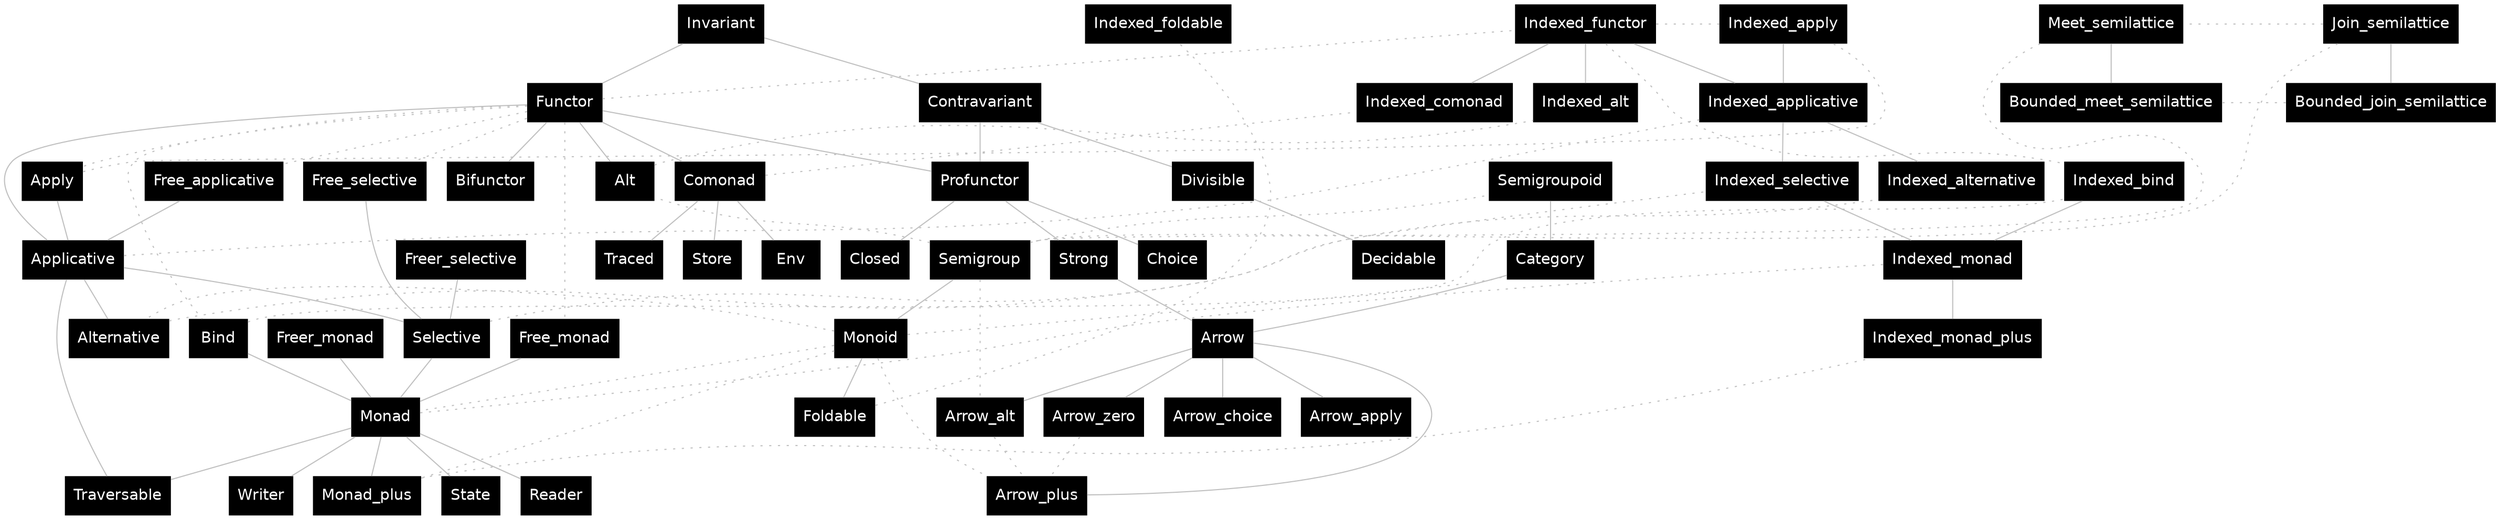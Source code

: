 graph {
        node [shape=plaintext; fontname = "Helvetica"; style=filled; fillcolor=black; fontcolor=white];
        edge [color = gray];

        Invariant;
        Invariant -- Functor;
        Invariant -- Contravariant;
        Contravariant;
        Divisible;
        Decidable;
        Functor -- Applicative -- Selective -- Monad;
        Functor -- Apply [style=dotted; arrowhead=none; constraint=false];
        Apply -- Applicative;
        Bind -- Monad;
        Functor -- Bind [style=dotted; arrowhead=none; constraint=false];
        Applicative -- Alternative;
        Monad -- Monad_plus;
        Functor -- Alt;
        Functor -- Comonad;

        Functor -- Indexed_functor [style=dotted; arrowhead=none; constraint=false];
        Alt -- Indexed_alt [style=dotted; arrowhead=none; constraint=false];
        Apply -- Indexed_apply [style=dotted; arrowhead=none; constraint=false];
        Applicative -- Indexed_applicative [style=dotted; arrowhead=none; constraint=false];
        Alternative -- Indexed_alternative [style=dotted; arrowhead=none; constraint=false];
        Selective -- Indexed_selective [style=dotted; arrowhead=none; constraint=false];
        Bind -- Indexed_bind [style=dotted; arrowhead=none; constraint=false];
        Monad -- Indexed_monad [style=dotted; arrowhead=none; constraint=false];
        Monad_plus -- Indexed_monad_plus [style=dotted; arrowhead=none; constraint=false];
        Comonad -- Indexed_comonad [style=dotted; arrowhead=none; constraint=false];
        Foldable -- Indexed_foldable [style=dotted; arrowhead=none; constraint=false];

        Indexed_functor -- Indexed_applicative -- Indexed_selective -- Indexed_monad;
        Indexed_functor -- Indexed_apply [style=dotted; arrowhead=none; constraint=false];
        Indexed_apply -- Indexed_applicative;
        Indexed_bind -- Indexed_monad;
        Indexed_functor -- Indexed_bind [style=dotted; arrowhead=none; constraint=false];
        Indexed_applicative -- Indexed_alternative;
        Indexed_monad -- Indexed_monad_plus;
        Indexed_functor -- Indexed_alt;
        Indexed_functor -- Indexed_comonad;
        
        Semigroup -- Monoid;
        Monoid -- Alternative [style=dotted; arrowhead=none; constraint=false];
        Monoid -- Monad_plus [style=dotted; arrowhead=none; constraint=false];
        Semigroup -- Alt [style=dotted; arrowhead=none; constraint=false];
        Monoid -- Monad [style=dotted; arrowhead=none];
        Monoid -- Foldable;

        Functor -- Free_selective [style=dotted; arrowhead=none];
        Functor -- Free_applicative [style=dotted; arrowhead=none];
        Functor -- Free_monad [style=dotted; arrowhead=none];
        
        Free_selective -- Selective;
        Freer_selective -- Selective;
        Free_applicative -- Applicative;
        Free_monad -- Monad;
        Freer_monad -- Monad;

        Profunctor;
        Bifunctor;

        Contravariant -- Divisible -- Decidable;
        Contravariant -- Profunctor;
        Functor -- Profunctor;
        Functor -- Bifunctor;

        Monad -- State;
        Monad -- Reader;
        Monad -- Writer;

        Comonad -- Store;
        Comonad -- Env;
        Comonad -- Traced;

        Applicative -- Traversable;
        Monad -- Traversable;

        Semigroup -- Semigroupoid [style=dotted; arrowhead=none; constraint=false];
        Monoid -- Category [style=dotted; arrowhead=none; constraint=false];
        Semigroupoid -- Category
        Category -- Arrow;
        Profunctor -- Strong;
        Profunctor -- Choice;
        Profunctor -- Closed;
        Strong -- Arrow;
        Arrow -- Arrow_zero;
        Arrow -- Arrow_alt;
        Arrow -- Arrow_plus;
        Arrow -- Arrow_choice;
        Arrow -- Arrow_apply;
        Arrow_zero -- Arrow_plus [style=dotted; arrowhead=none];
        Arrow_alt -- Arrow_plus [style=dotted; arrowhead=none];
        Monoid -- Arrow_plus [style=dotted; arrowhead=none];
        Semigroup -- Arrow_alt [style=dotted; arrowhead=none];

        Meet_semilattice -- Semigroup [style=dotted; arrowhead=none; constraint=false];
        Meet_semilattice -- Bounded_meet_semilattice;
        Join_semilattice -- Semigroup [style=dotted; arrowhead=none; constraint=false];
        Join_semilattice -- Bounded_join_semilattice;
        Join_semilattice -- Meet_semilattice [style=dotted; arrowhead=none; constraint=false];
        Bounded_join_semilattice -- Bounded_meet_semilattice [style=dotted; arrowhead=none; constraint=false];
}
